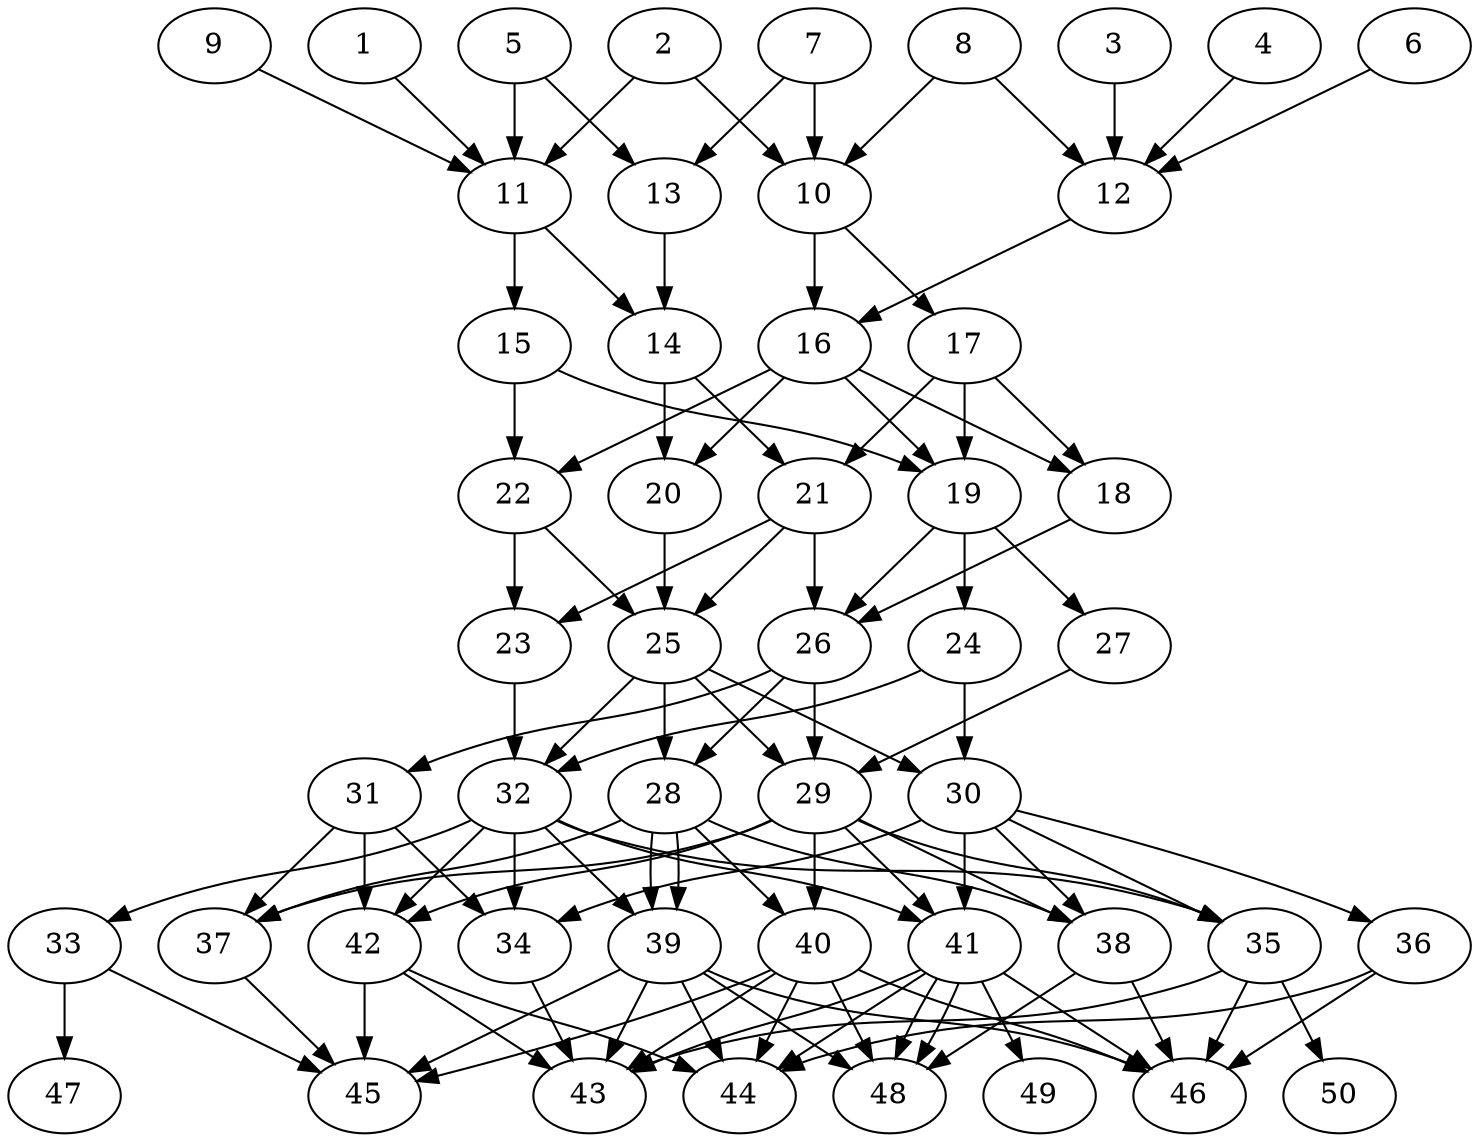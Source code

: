// DAG automatically generated by daggen at Thu Oct  3 14:07:57 2019
// ./daggen --dot -n 50 --ccr 0.5 --fat 0.5 --regular 0.5 --density 0.6 --mindata 5242880 --maxdata 52428800 
digraph G {
  1 [size="68679680", alpha="0.16", expect_size="34339840"] 
  1 -> 11 [size ="34339840"]
  2 [size="61917184", alpha="0.02", expect_size="30958592"] 
  2 -> 10 [size ="30958592"]
  2 -> 11 [size ="30958592"]
  3 [size="47515648", alpha="0.14", expect_size="23757824"] 
  3 -> 12 [size ="23757824"]
  4 [size="35473408", alpha="0.08", expect_size="17736704"] 
  4 -> 12 [size ="17736704"]
  5 [size="17489920", alpha="0.02", expect_size="8744960"] 
  5 -> 11 [size ="8744960"]
  5 -> 13 [size ="8744960"]
  6 [size="72384512", alpha="0.12", expect_size="36192256"] 
  6 -> 12 [size ="36192256"]
  7 [size="12883968", alpha="0.00", expect_size="6441984"] 
  7 -> 10 [size ="6441984"]
  7 -> 13 [size ="6441984"]
  8 [size="91695104", alpha="0.18", expect_size="45847552"] 
  8 -> 10 [size ="45847552"]
  8 -> 12 [size ="45847552"]
  9 [size="11958272", alpha="0.03", expect_size="5979136"] 
  9 -> 11 [size ="5979136"]
  10 [size="45619200", alpha="0.02", expect_size="22809600"] 
  10 -> 16 [size ="22809600"]
  10 -> 17 [size ="22809600"]
  11 [size="12406784", alpha="0.11", expect_size="6203392"] 
  11 -> 14 [size ="6203392"]
  11 -> 15 [size ="6203392"]
  12 [size="87322624", alpha="0.17", expect_size="43661312"] 
  12 -> 16 [size ="43661312"]
  13 [size="98680832", alpha="0.00", expect_size="49340416"] 
  13 -> 14 [size ="49340416"]
  14 [size="71866368", alpha="0.18", expect_size="35933184"] 
  14 -> 20 [size ="35933184"]
  14 -> 21 [size ="35933184"]
  15 [size="16476160", alpha="0.11", expect_size="8238080"] 
  15 -> 19 [size ="8238080"]
  15 -> 22 [size ="8238080"]
  16 [size="23973888", alpha="0.20", expect_size="11986944"] 
  16 -> 18 [size ="11986944"]
  16 -> 19 [size ="11986944"]
  16 -> 20 [size ="11986944"]
  16 -> 22 [size ="11986944"]
  17 [size="80044032", alpha="0.16", expect_size="40022016"] 
  17 -> 18 [size ="40022016"]
  17 -> 19 [size ="40022016"]
  17 -> 21 [size ="40022016"]
  18 [size="81074176", alpha="0.02", expect_size="40537088"] 
  18 -> 26 [size ="40537088"]
  19 [size="73605120", alpha="0.10", expect_size="36802560"] 
  19 -> 24 [size ="36802560"]
  19 -> 26 [size ="36802560"]
  19 -> 27 [size ="36802560"]
  20 [size="88375296", alpha="0.03", expect_size="44187648"] 
  20 -> 25 [size ="44187648"]
  21 [size="98166784", alpha="0.08", expect_size="49083392"] 
  21 -> 23 [size ="49083392"]
  21 -> 25 [size ="49083392"]
  21 -> 26 [size ="49083392"]
  22 [size="54878208", alpha="0.04", expect_size="27439104"] 
  22 -> 23 [size ="27439104"]
  22 -> 25 [size ="27439104"]
  23 [size="41050112", alpha="0.08", expect_size="20525056"] 
  23 -> 32 [size ="20525056"]
  24 [size="41789440", alpha="0.18", expect_size="20894720"] 
  24 -> 30 [size ="20894720"]
  24 -> 32 [size ="20894720"]
  25 [size="34334720", alpha="0.08", expect_size="17167360"] 
  25 -> 28 [size ="17167360"]
  25 -> 29 [size ="17167360"]
  25 -> 30 [size ="17167360"]
  25 -> 32 [size ="17167360"]
  26 [size="86233088", alpha="0.12", expect_size="43116544"] 
  26 -> 28 [size ="43116544"]
  26 -> 29 [size ="43116544"]
  26 -> 31 [size ="43116544"]
  27 [size="86042624", alpha="0.16", expect_size="43021312"] 
  27 -> 29 [size ="43021312"]
  28 [size="67719168", alpha="0.18", expect_size="33859584"] 
  28 -> 37 [size ="33859584"]
  28 -> 38 [size ="33859584"]
  28 -> 39 [size ="33859584"]
  28 -> 39 [size ="33859584"]
  28 -> 40 [size ="33859584"]
  29 [size="78270464", alpha="0.20", expect_size="39135232"] 
  29 -> 35 [size ="39135232"]
  29 -> 37 [size ="39135232"]
  29 -> 38 [size ="39135232"]
  29 -> 40 [size ="39135232"]
  29 -> 41 [size ="39135232"]
  29 -> 42 [size ="39135232"]
  30 [size="32456704", alpha="0.09", expect_size="16228352"] 
  30 -> 34 [size ="16228352"]
  30 -> 35 [size ="16228352"]
  30 -> 36 [size ="16228352"]
  30 -> 38 [size ="16228352"]
  30 -> 41 [size ="16228352"]
  31 [size="47304704", alpha="0.19", expect_size="23652352"] 
  31 -> 34 [size ="23652352"]
  31 -> 37 [size ="23652352"]
  31 -> 42 [size ="23652352"]
  32 [size="86638592", alpha="0.05", expect_size="43319296"] 
  32 -> 33 [size ="43319296"]
  32 -> 34 [size ="43319296"]
  32 -> 35 [size ="43319296"]
  32 -> 39 [size ="43319296"]
  32 -> 41 [size ="43319296"]
  32 -> 42 [size ="43319296"]
  33 [size="13148160", alpha="0.10", expect_size="6574080"] 
  33 -> 45 [size ="6574080"]
  33 -> 47 [size ="6574080"]
  34 [size="52602880", alpha="0.07", expect_size="26301440"] 
  34 -> 43 [size ="26301440"]
  35 [size="41254912", alpha="0.06", expect_size="20627456"] 
  35 -> 43 [size ="20627456"]
  35 -> 46 [size ="20627456"]
  35 -> 50 [size ="20627456"]
  36 [size="80476160", alpha="0.08", expect_size="40238080"] 
  36 -> 44 [size ="40238080"]
  36 -> 46 [size ="40238080"]
  37 [size="43427840", alpha="0.05", expect_size="21713920"] 
  37 -> 45 [size ="21713920"]
  38 [size="26880000", alpha="0.16", expect_size="13440000"] 
  38 -> 46 [size ="13440000"]
  38 -> 48 [size ="13440000"]
  39 [size="17672192", alpha="0.01", expect_size="8836096"] 
  39 -> 43 [size ="8836096"]
  39 -> 44 [size ="8836096"]
  39 -> 45 [size ="8836096"]
  39 -> 46 [size ="8836096"]
  39 -> 48 [size ="8836096"]
  40 [size="17274880", alpha="0.03", expect_size="8637440"] 
  40 -> 43 [size ="8637440"]
  40 -> 44 [size ="8637440"]
  40 -> 45 [size ="8637440"]
  40 -> 46 [size ="8637440"]
  40 -> 48 [size ="8637440"]
  41 [size="60827648", alpha="0.03", expect_size="30413824"] 
  41 -> 43 [size ="30413824"]
  41 -> 44 [size ="30413824"]
  41 -> 46 [size ="30413824"]
  41 -> 48 [size ="30413824"]
  41 -> 48 [size ="30413824"]
  41 -> 49 [size ="30413824"]
  42 [size="55877632", alpha="0.12", expect_size="27938816"] 
  42 -> 43 [size ="27938816"]
  42 -> 44 [size ="27938816"]
  42 -> 45 [size ="27938816"]
  43 [size="79265792", alpha="0.08", expect_size="39632896"] 
  44 [size="30443520", alpha="0.10", expect_size="15221760"] 
  45 [size="65163264", alpha="0.18", expect_size="32581632"] 
  46 [size="95047680", alpha="0.02", expect_size="47523840"] 
  47 [size="39208960", alpha="0.01", expect_size="19604480"] 
  48 [size="61583360", alpha="0.13", expect_size="30791680"] 
  49 [size="44011520", alpha="0.19", expect_size="22005760"] 
  50 [size="49614848", alpha="0.10", expect_size="24807424"] 
}
